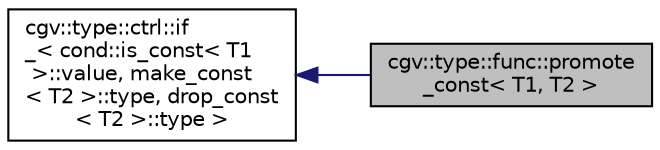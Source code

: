 digraph "cgv::type::func::promote_const&lt; T1, T2 &gt;"
{
  bgcolor="transparent";
  edge [fontname="Helvetica",fontsize="10",labelfontname="Helvetica",labelfontsize="10"];
  node [fontname="Helvetica",fontsize="10",shape=record];
  rankdir="LR";
  Node1 [label="cgv::type::func::promote\l_const\< T1, T2 \>",height=0.2,width=0.4,color="black", fillcolor="grey75", style="filled", fontcolor="black"];
  Node2 -> Node1 [dir="back",color="midnightblue",fontsize="10",style="solid",fontname="Helvetica"];
  Node2 [label="cgv::type::ctrl::if\l_\< cond::is_const\< T1\l \>::value, make_const\l\< T2 \>::type, drop_const\l\< T2 \>::type \>",height=0.2,width=0.4,color="black",URL="$a00252.html"];
}
